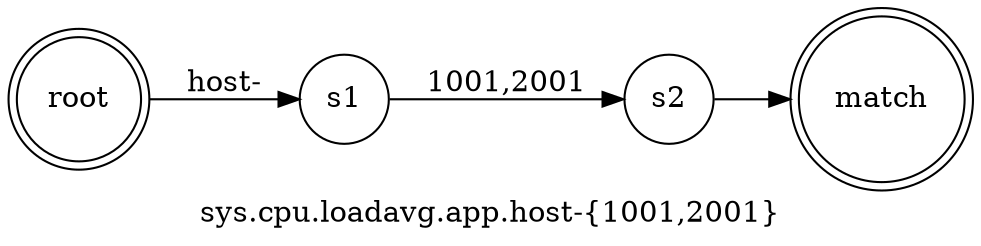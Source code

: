 
digraph dfa {
	label="sys.cpu.loadavg.app.host-{1001,2001}";
	rankdir=LR;
	size="8,5"
	node [shape = doublecircle]; root match;
	node [shape = circle];
	root [label = "root"];
	root -> s1 [label = "host-"];
	s1 -> s2 [label = "1001,2001"];
	s2 -> match;
}
